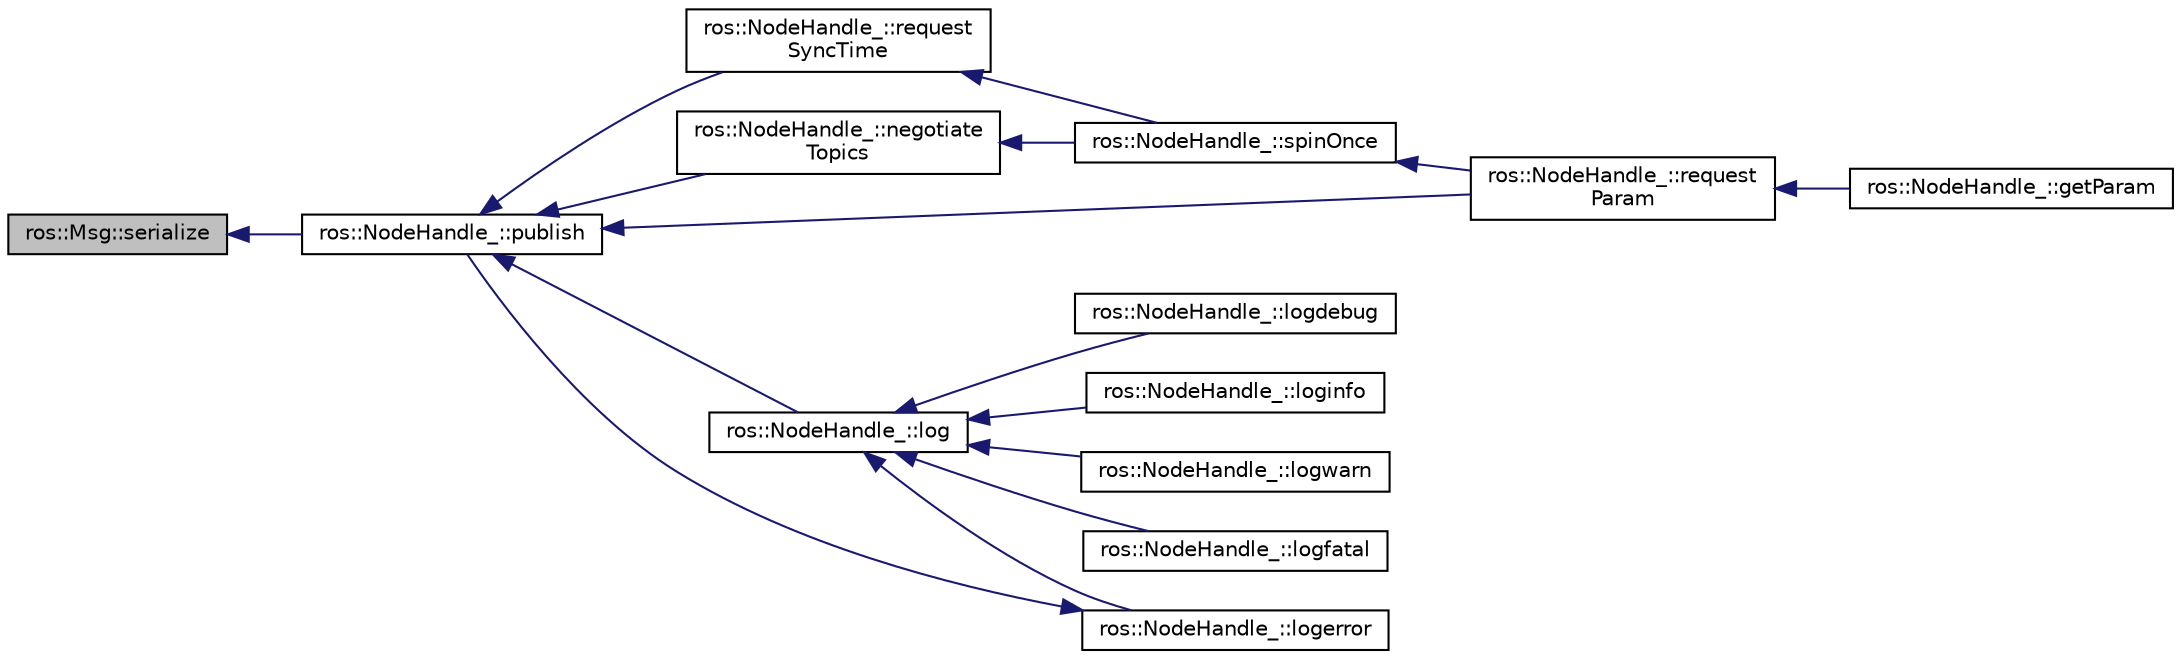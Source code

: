 digraph "ros::Msg::serialize"
{
  edge [fontname="Helvetica",fontsize="10",labelfontname="Helvetica",labelfontsize="10"];
  node [fontname="Helvetica",fontsize="10",shape=record];
  rankdir="LR";
  Node1 [label="ros::Msg::serialize",height=0.2,width=0.4,color="black", fillcolor="grey75", style="filled" fontcolor="black"];
  Node1 -> Node2 [dir="back",color="midnightblue",fontsize="10",style="solid",fontname="Helvetica"];
  Node2 [label="ros::NodeHandle_::publish",height=0.2,width=0.4,color="black", fillcolor="white", style="filled",URL="$classros_1_1_node_handle__.html#ac4083fb8c4a983be2d1cd78243c6c815"];
  Node2 -> Node3 [dir="back",color="midnightblue",fontsize="10",style="solid",fontname="Helvetica"];
  Node3 [label="ros::NodeHandle_::request\lSyncTime",height=0.2,width=0.4,color="black", fillcolor="white", style="filled",URL="$classros_1_1_node_handle__.html#a52a1d7e8311335c28ac29a879f6522bc"];
  Node3 -> Node4 [dir="back",color="midnightblue",fontsize="10",style="solid",fontname="Helvetica"];
  Node4 [label="ros::NodeHandle_::spinOnce",height=0.2,width=0.4,color="black", fillcolor="white", style="filled",URL="$classros_1_1_node_handle__.html#a84759ad12f60ae2e0627a9a51a212b98"];
  Node4 -> Node5 [dir="back",color="midnightblue",fontsize="10",style="solid",fontname="Helvetica"];
  Node5 [label="ros::NodeHandle_::request\lParam",height=0.2,width=0.4,color="black", fillcolor="white", style="filled",URL="$classros_1_1_node_handle__.html#a106bf555f9d5542794d9f4425f1c1272"];
  Node5 -> Node6 [dir="back",color="midnightblue",fontsize="10",style="solid",fontname="Helvetica"];
  Node6 [label="ros::NodeHandle_::getParam",height=0.2,width=0.4,color="black", fillcolor="white", style="filled",URL="$classros_1_1_node_handle__.html#a085148f0e86141abc2e68a95bb3d00b8"];
  Node2 -> Node7 [dir="back",color="midnightblue",fontsize="10",style="solid",fontname="Helvetica"];
  Node7 [label="ros::NodeHandle_::negotiate\lTopics",height=0.2,width=0.4,color="black", fillcolor="white", style="filled",URL="$classros_1_1_node_handle__.html#a8223fbb5d57755c72701a19e8016a966"];
  Node7 -> Node4 [dir="back",color="midnightblue",fontsize="10",style="solid",fontname="Helvetica"];
  Node2 -> Node8 [dir="back",color="midnightblue",fontsize="10",style="solid",fontname="Helvetica"];
  Node8 [label="ros::NodeHandle_::log",height=0.2,width=0.4,color="black", fillcolor="white", style="filled",URL="$classros_1_1_node_handle__.html#a25b48e052c6c1ca56bcee3ff8af0bf75"];
  Node8 -> Node9 [dir="back",color="midnightblue",fontsize="10",style="solid",fontname="Helvetica"];
  Node9 [label="ros::NodeHandle_::logdebug",height=0.2,width=0.4,color="black", fillcolor="white", style="filled",URL="$classros_1_1_node_handle__.html#af425d754428afcaf00c28107a85be627"];
  Node8 -> Node10 [dir="back",color="midnightblue",fontsize="10",style="solid",fontname="Helvetica"];
  Node10 [label="ros::NodeHandle_::loginfo",height=0.2,width=0.4,color="black", fillcolor="white", style="filled",URL="$classros_1_1_node_handle__.html#af76b9aa939db1a3fd47ca4b856bec63d"];
  Node8 -> Node11 [dir="back",color="midnightblue",fontsize="10",style="solid",fontname="Helvetica"];
  Node11 [label="ros::NodeHandle_::logwarn",height=0.2,width=0.4,color="black", fillcolor="white", style="filled",URL="$classros_1_1_node_handle__.html#a7fcbf6fc93f820cda4d0791b6c68b640"];
  Node8 -> Node12 [dir="back",color="midnightblue",fontsize="10",style="solid",fontname="Helvetica"];
  Node12 [label="ros::NodeHandle_::logerror",height=0.2,width=0.4,color="black", fillcolor="white", style="filled",URL="$classros_1_1_node_handle__.html#ab83e1d5c531d5399638f33351f094910"];
  Node12 -> Node2 [dir="back",color="midnightblue",fontsize="10",style="solid",fontname="Helvetica"];
  Node8 -> Node13 [dir="back",color="midnightblue",fontsize="10",style="solid",fontname="Helvetica"];
  Node13 [label="ros::NodeHandle_::logfatal",height=0.2,width=0.4,color="black", fillcolor="white", style="filled",URL="$classros_1_1_node_handle__.html#a6c57bb640240c747820f4a79361eed91"];
  Node2 -> Node5 [dir="back",color="midnightblue",fontsize="10",style="solid",fontname="Helvetica"];
}
